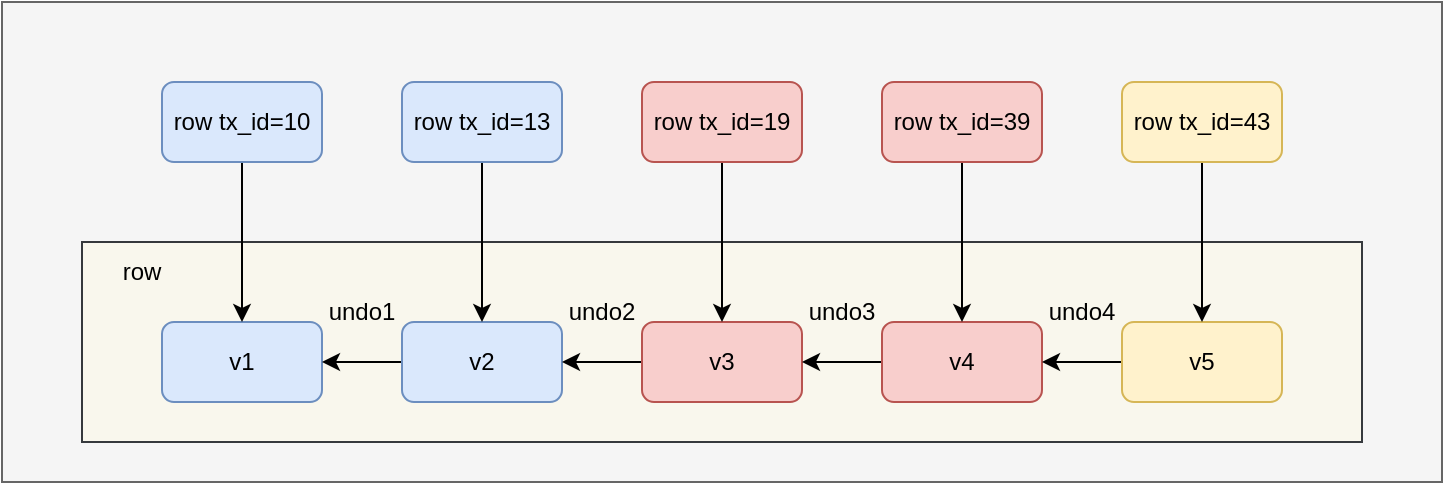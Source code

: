 <mxfile version="15.4.1" type="device"><diagram id="-1rCwsXO1uRm-xJJgdRU" name="Page-1"><mxGraphModel dx="946" dy="589" grid="1" gridSize="10" guides="1" tooltips="1" connect="1" arrows="1" fold="1" page="1" pageScale="1" pageWidth="1169" pageHeight="1654" math="0" shadow="0"><root><mxCell id="0"/><mxCell id="1" parent="0"/><mxCell id="gVY-SBcAo-uqu2_YgMtH-27" value="" style="rounded=0;whiteSpace=wrap;html=1;fillColor=#f5f5f5;strokeColor=#666666;fontColor=#333333;" vertex="1" parent="1"><mxGeometry x="80" y="80" width="720" height="240" as="geometry"/></mxCell><mxCell id="gVY-SBcAo-uqu2_YgMtH-11" value="" style="rounded=0;whiteSpace=wrap;html=1;fillColor=#f9f7ed;strokeColor=#36393d;" vertex="1" parent="1"><mxGeometry x="120" y="200" width="640" height="100" as="geometry"/></mxCell><mxCell id="gVY-SBcAo-uqu2_YgMtH-1" value="v1" style="rounded=1;whiteSpace=wrap;html=1;fillColor=#dae8fc;strokeColor=#6c8ebf;" vertex="1" parent="1"><mxGeometry x="160" y="240" width="80" height="40" as="geometry"/></mxCell><mxCell id="gVY-SBcAo-uqu2_YgMtH-4" style="edgeStyle=orthogonalEdgeStyle;rounded=0;orthogonalLoop=1;jettySize=auto;html=1;" edge="1" parent="1" source="gVY-SBcAo-uqu2_YgMtH-2" target="gVY-SBcAo-uqu2_YgMtH-1"><mxGeometry relative="1" as="geometry"/></mxCell><mxCell id="gVY-SBcAo-uqu2_YgMtH-2" value="v2" style="rounded=1;whiteSpace=wrap;html=1;fillColor=#dae8fc;strokeColor=#6c8ebf;" vertex="1" parent="1"><mxGeometry x="280" y="240" width="80" height="40" as="geometry"/></mxCell><mxCell id="gVY-SBcAo-uqu2_YgMtH-5" style="edgeStyle=orthogonalEdgeStyle;rounded=0;orthogonalLoop=1;jettySize=auto;html=1;entryX=1;entryY=0.5;entryDx=0;entryDy=0;" edge="1" parent="1" source="gVY-SBcAo-uqu2_YgMtH-3" target="gVY-SBcAo-uqu2_YgMtH-2"><mxGeometry relative="1" as="geometry"/></mxCell><mxCell id="gVY-SBcAo-uqu2_YgMtH-3" value="v3" style="rounded=1;whiteSpace=wrap;html=1;fillColor=#f8cecc;strokeColor=#b85450;" vertex="1" parent="1"><mxGeometry x="400" y="240" width="80" height="40" as="geometry"/></mxCell><mxCell id="gVY-SBcAo-uqu2_YgMtH-7" style="edgeStyle=orthogonalEdgeStyle;rounded=0;orthogonalLoop=1;jettySize=auto;html=1;entryX=1;entryY=0.5;entryDx=0;entryDy=0;" edge="1" parent="1" source="gVY-SBcAo-uqu2_YgMtH-6" target="gVY-SBcAo-uqu2_YgMtH-3"><mxGeometry relative="1" as="geometry"/></mxCell><mxCell id="gVY-SBcAo-uqu2_YgMtH-6" value="v4" style="rounded=1;whiteSpace=wrap;html=1;fillColor=#f8cecc;strokeColor=#b85450;" vertex="1" parent="1"><mxGeometry x="520" y="240" width="80" height="40" as="geometry"/></mxCell><mxCell id="gVY-SBcAo-uqu2_YgMtH-8" value="undo1" style="text;html=1;strokeColor=none;fillColor=none;align=center;verticalAlign=middle;whiteSpace=wrap;rounded=0;" vertex="1" parent="1"><mxGeometry x="240" y="220" width="40" height="30" as="geometry"/></mxCell><mxCell id="gVY-SBcAo-uqu2_YgMtH-9" value="undo2" style="text;html=1;strokeColor=none;fillColor=none;align=center;verticalAlign=middle;whiteSpace=wrap;rounded=0;" vertex="1" parent="1"><mxGeometry x="360" y="220" width="40" height="30" as="geometry"/></mxCell><mxCell id="gVY-SBcAo-uqu2_YgMtH-10" value="undo3" style="text;html=1;strokeColor=none;fillColor=none;align=center;verticalAlign=middle;whiteSpace=wrap;rounded=0;" vertex="1" parent="1"><mxGeometry x="480" y="220" width="40" height="30" as="geometry"/></mxCell><mxCell id="gVY-SBcAo-uqu2_YgMtH-12" value="row" style="text;html=1;strokeColor=none;fillColor=none;align=center;verticalAlign=middle;whiteSpace=wrap;rounded=0;" vertex="1" parent="1"><mxGeometry x="120" y="200" width="60" height="30" as="geometry"/></mxCell><mxCell id="gVY-SBcAo-uqu2_YgMtH-21" style="edgeStyle=orthogonalEdgeStyle;rounded=0;orthogonalLoop=1;jettySize=auto;html=1;entryX=0.5;entryY=0;entryDx=0;entryDy=0;" edge="1" parent="1" source="gVY-SBcAo-uqu2_YgMtH-14" target="gVY-SBcAo-uqu2_YgMtH-1"><mxGeometry relative="1" as="geometry"/></mxCell><mxCell id="gVY-SBcAo-uqu2_YgMtH-14" value="row tx_id=10" style="rounded=1;whiteSpace=wrap;html=1;fillColor=#dae8fc;strokeColor=#6c8ebf;" vertex="1" parent="1"><mxGeometry x="160" y="120" width="80" height="40" as="geometry"/></mxCell><mxCell id="gVY-SBcAo-uqu2_YgMtH-20" style="edgeStyle=orthogonalEdgeStyle;rounded=0;orthogonalLoop=1;jettySize=auto;html=1;entryX=0.5;entryY=0;entryDx=0;entryDy=0;" edge="1" parent="1" source="gVY-SBcAo-uqu2_YgMtH-15" target="gVY-SBcAo-uqu2_YgMtH-2"><mxGeometry relative="1" as="geometry"/></mxCell><mxCell id="gVY-SBcAo-uqu2_YgMtH-15" value="row tx_id=13" style="rounded=1;whiteSpace=wrap;html=1;fillColor=#dae8fc;strokeColor=#6c8ebf;" vertex="1" parent="1"><mxGeometry x="280" y="120" width="80" height="40" as="geometry"/></mxCell><mxCell id="gVY-SBcAo-uqu2_YgMtH-19" style="edgeStyle=orthogonalEdgeStyle;rounded=0;orthogonalLoop=1;jettySize=auto;html=1;entryX=0.5;entryY=0;entryDx=0;entryDy=0;" edge="1" parent="1" source="gVY-SBcAo-uqu2_YgMtH-16" target="gVY-SBcAo-uqu2_YgMtH-3"><mxGeometry relative="1" as="geometry"/></mxCell><mxCell id="gVY-SBcAo-uqu2_YgMtH-16" value="row tx_id=19" style="rounded=1;whiteSpace=wrap;html=1;fillColor=#f8cecc;strokeColor=#b85450;" vertex="1" parent="1"><mxGeometry x="400" y="120" width="80" height="40" as="geometry"/></mxCell><mxCell id="gVY-SBcAo-uqu2_YgMtH-18" style="edgeStyle=orthogonalEdgeStyle;rounded=0;orthogonalLoop=1;jettySize=auto;html=1;entryX=0.5;entryY=0;entryDx=0;entryDy=0;" edge="1" parent="1" source="gVY-SBcAo-uqu2_YgMtH-17" target="gVY-SBcAo-uqu2_YgMtH-6"><mxGeometry relative="1" as="geometry"/></mxCell><mxCell id="gVY-SBcAo-uqu2_YgMtH-17" value="row tx_id=39" style="rounded=1;whiteSpace=wrap;html=1;fillColor=#f8cecc;strokeColor=#b85450;" vertex="1" parent="1"><mxGeometry x="520" y="120" width="80" height="40" as="geometry"/></mxCell><mxCell id="gVY-SBcAo-uqu2_YgMtH-23" style="edgeStyle=orthogonalEdgeStyle;rounded=0;orthogonalLoop=1;jettySize=auto;html=1;entryX=1;entryY=0.5;entryDx=0;entryDy=0;" edge="1" parent="1" source="gVY-SBcAo-uqu2_YgMtH-22" target="gVY-SBcAo-uqu2_YgMtH-6"><mxGeometry relative="1" as="geometry"/></mxCell><mxCell id="gVY-SBcAo-uqu2_YgMtH-22" value="v5" style="rounded=1;whiteSpace=wrap;html=1;fillColor=#fff2cc;strokeColor=#d6b656;" vertex="1" parent="1"><mxGeometry x="640" y="240" width="80" height="40" as="geometry"/></mxCell><mxCell id="gVY-SBcAo-uqu2_YgMtH-25" style="edgeStyle=orthogonalEdgeStyle;rounded=0;orthogonalLoop=1;jettySize=auto;html=1;" edge="1" parent="1" source="gVY-SBcAo-uqu2_YgMtH-24" target="gVY-SBcAo-uqu2_YgMtH-22"><mxGeometry relative="1" as="geometry"/></mxCell><mxCell id="gVY-SBcAo-uqu2_YgMtH-24" value="row tx_id=43" style="rounded=1;whiteSpace=wrap;html=1;fillColor=#fff2cc;strokeColor=#d6b656;" vertex="1" parent="1"><mxGeometry x="640" y="120" width="80" height="40" as="geometry"/></mxCell><mxCell id="gVY-SBcAo-uqu2_YgMtH-26" value="undo4" style="text;html=1;strokeColor=none;fillColor=none;align=center;verticalAlign=middle;whiteSpace=wrap;rounded=0;" vertex="1" parent="1"><mxGeometry x="600" y="220" width="40" height="30" as="geometry"/></mxCell></root></mxGraphModel></diagram></mxfile>